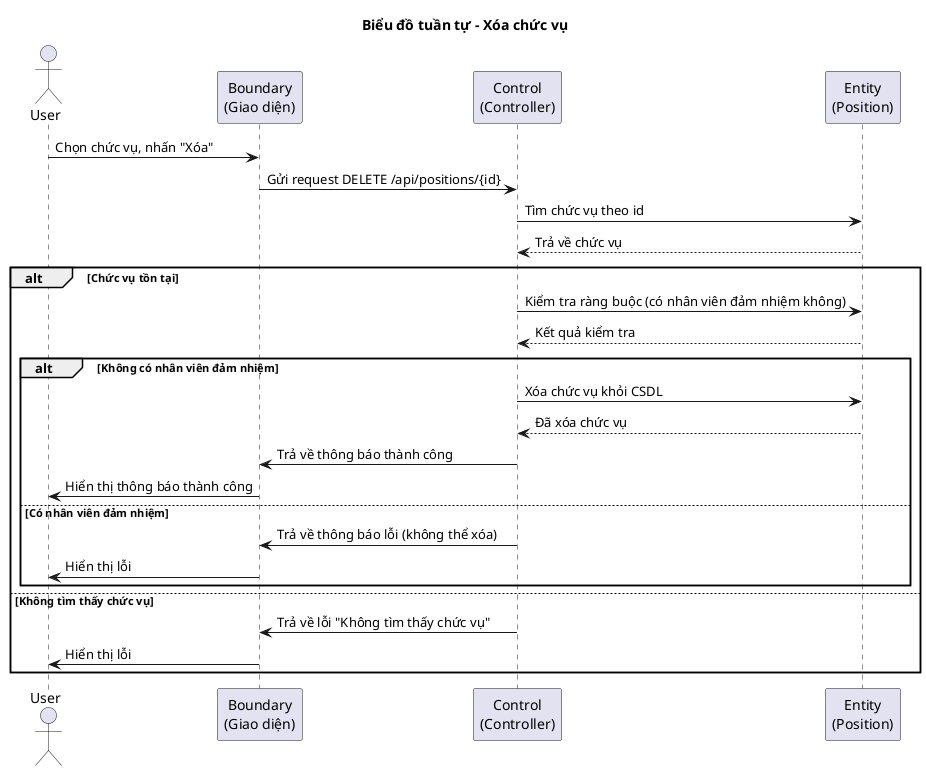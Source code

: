 @startuml
title Biểu đồ tuần tự - Xóa chức vụ

actor User
participant "Boundary\n(Giao diện)" as Boundary
participant "Control\n(Controller)" as Control
participant "Entity\n(Position)" as Entity

User -> Boundary : Chọn chức vụ, nhấn "Xóa"
Boundary -> Control : Gửi request DELETE /api/positions/{id}
Control -> Entity : Tìm chức vụ theo id
Entity --> Control : Trả về chức vụ
alt Chức vụ tồn tại
    Control -> Entity : Kiểm tra ràng buộc (có nhân viên đảm nhiệm không)
    Entity --> Control : Kết quả kiểm tra
    alt Không có nhân viên đảm nhiệm
        Control -> Entity : Xóa chức vụ khỏi CSDL
        Entity --> Control : Đã xóa chức vụ
        Control -> Boundary : Trả về thông báo thành công
        Boundary -> User : Hiển thị thông báo thành công
    else Có nhân viên đảm nhiệm
        Control -> Boundary : Trả về thông báo lỗi (không thể xóa)
        Boundary -> User : Hiển thị lỗi
    end
else Không tìm thấy chức vụ
    Control -> Boundary : Trả về lỗi "Không tìm thấy chức vụ"
    Boundary -> User : Hiển thị lỗi
end

@enduml